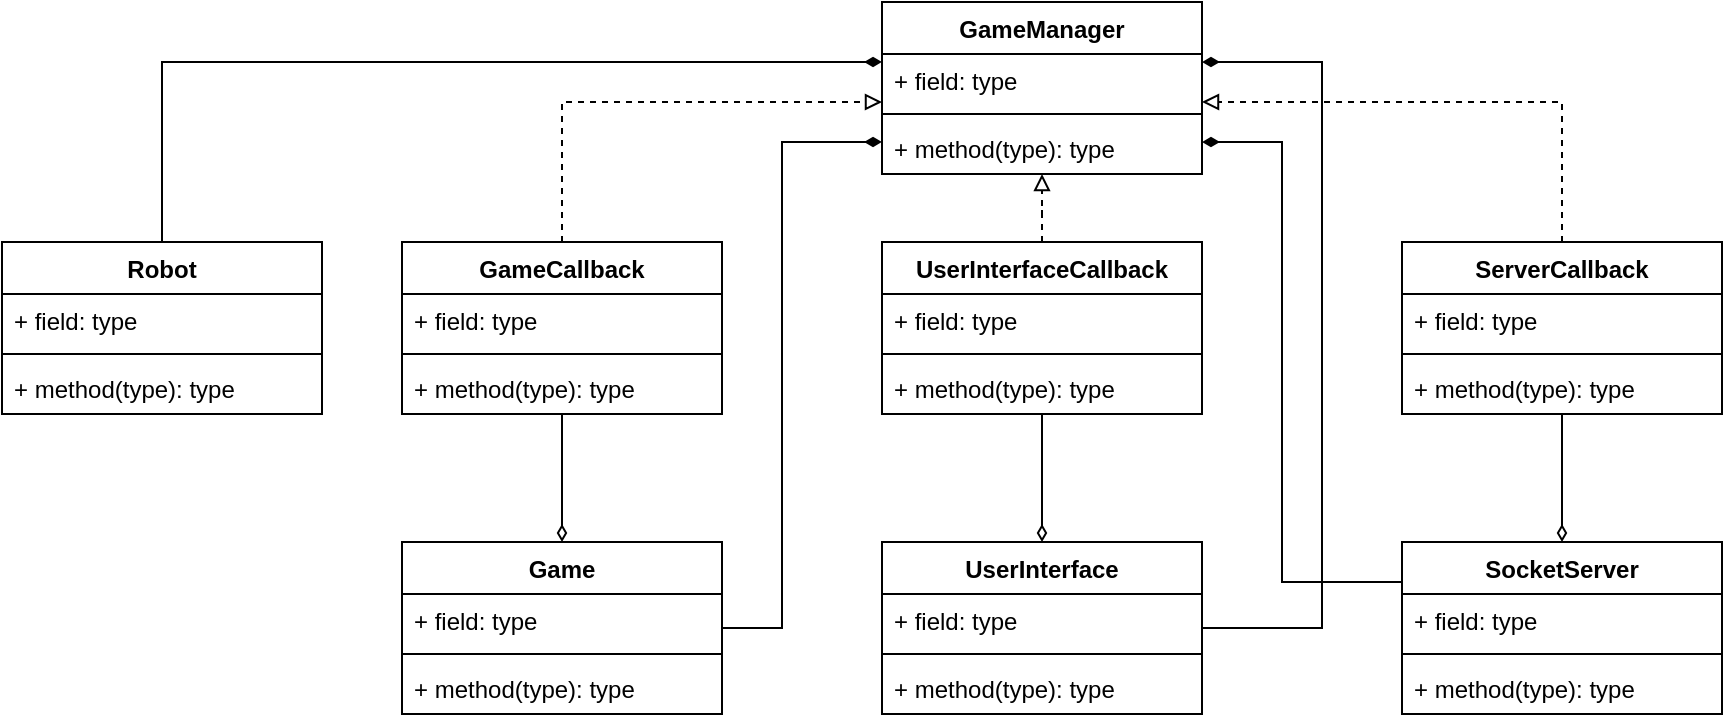 <mxfile version="20.6.2" type="device"><diagram id="QyFTilS8tVi8qRpaVIid" name="Page-1"><mxGraphModel dx="1936" dy="834" grid="1" gridSize="10" guides="1" tooltips="1" connect="1" arrows="1" fold="1" page="1" pageScale="1" pageWidth="850" pageHeight="1100" math="0" shadow="0"><root><mxCell id="0"/><mxCell id="1" parent="0"/><mxCell id="pMlOAScl0kFEHGphOnVf-44" style="edgeStyle=orthogonalEdgeStyle;rounded=0;orthogonalLoop=1;jettySize=auto;html=1;startArrow=diamondThin;startFill=1;endArrow=none;endFill=0;" edge="1" parent="1" source="pMlOAScl0kFEHGphOnVf-1" target="pMlOAScl0kFEHGphOnVf-40"><mxGeometry relative="1" as="geometry"><Array as="points"><mxPoint x="-10" y="220"/></Array></mxGeometry></mxCell><mxCell id="pMlOAScl0kFEHGphOnVf-1" value="GameManager" style="swimlane;fontStyle=1;align=center;verticalAlign=top;childLayout=stackLayout;horizontal=1;startSize=26;horizontalStack=0;resizeParent=1;resizeParentMax=0;resizeLast=0;collapsible=1;marginBottom=0;" vertex="1" parent="1"><mxGeometry x="350" y="190" width="160" height="86" as="geometry"/></mxCell><mxCell id="pMlOAScl0kFEHGphOnVf-2" value="+ field: type" style="text;strokeColor=none;fillColor=none;align=left;verticalAlign=top;spacingLeft=4;spacingRight=4;overflow=hidden;rotatable=0;points=[[0,0.5],[1,0.5]];portConstraint=eastwest;" vertex="1" parent="pMlOAScl0kFEHGphOnVf-1"><mxGeometry y="26" width="160" height="26" as="geometry"/></mxCell><mxCell id="pMlOAScl0kFEHGphOnVf-3" value="" style="line;strokeWidth=1;fillColor=none;align=left;verticalAlign=middle;spacingTop=-1;spacingLeft=3;spacingRight=3;rotatable=0;labelPosition=right;points=[];portConstraint=eastwest;strokeColor=inherit;" vertex="1" parent="pMlOAScl0kFEHGphOnVf-1"><mxGeometry y="52" width="160" height="8" as="geometry"/></mxCell><mxCell id="pMlOAScl0kFEHGphOnVf-4" value="+ method(type): type" style="text;strokeColor=none;fillColor=none;align=left;verticalAlign=top;spacingLeft=4;spacingRight=4;overflow=hidden;rotatable=0;points=[[0,0.5],[1,0.5]];portConstraint=eastwest;" vertex="1" parent="pMlOAScl0kFEHGphOnVf-1"><mxGeometry y="60" width="160" height="26" as="geometry"/></mxCell><mxCell id="pMlOAScl0kFEHGphOnVf-17" style="edgeStyle=orthogonalEdgeStyle;rounded=0;orthogonalLoop=1;jettySize=auto;html=1;dashed=1;endArrow=block;endFill=0;" edge="1" parent="1" source="pMlOAScl0kFEHGphOnVf-5" target="pMlOAScl0kFEHGphOnVf-1"><mxGeometry relative="1" as="geometry"><Array as="points"><mxPoint x="190" y="240"/></Array></mxGeometry></mxCell><mxCell id="pMlOAScl0kFEHGphOnVf-24" style="edgeStyle=orthogonalEdgeStyle;rounded=0;orthogonalLoop=1;jettySize=auto;html=1;endArrow=diamondThin;endFill=0;" edge="1" parent="1" source="pMlOAScl0kFEHGphOnVf-5" target="pMlOAScl0kFEHGphOnVf-20"><mxGeometry relative="1" as="geometry"/></mxCell><mxCell id="pMlOAScl0kFEHGphOnVf-5" value="GameCallback" style="swimlane;fontStyle=1;align=center;verticalAlign=top;childLayout=stackLayout;horizontal=1;startSize=26;horizontalStack=0;resizeParent=1;resizeParentMax=0;resizeLast=0;collapsible=1;marginBottom=0;" vertex="1" parent="1"><mxGeometry x="110" y="310" width="160" height="86" as="geometry"/></mxCell><mxCell id="pMlOAScl0kFEHGphOnVf-6" value="+ field: type" style="text;strokeColor=none;fillColor=none;align=left;verticalAlign=top;spacingLeft=4;spacingRight=4;overflow=hidden;rotatable=0;points=[[0,0.5],[1,0.5]];portConstraint=eastwest;" vertex="1" parent="pMlOAScl0kFEHGphOnVf-5"><mxGeometry y="26" width="160" height="26" as="geometry"/></mxCell><mxCell id="pMlOAScl0kFEHGphOnVf-7" value="" style="line;strokeWidth=1;fillColor=none;align=left;verticalAlign=middle;spacingTop=-1;spacingLeft=3;spacingRight=3;rotatable=0;labelPosition=right;points=[];portConstraint=eastwest;strokeColor=inherit;" vertex="1" parent="pMlOAScl0kFEHGphOnVf-5"><mxGeometry y="52" width="160" height="8" as="geometry"/></mxCell><mxCell id="pMlOAScl0kFEHGphOnVf-8" value="+ method(type): type" style="text;strokeColor=none;fillColor=none;align=left;verticalAlign=top;spacingLeft=4;spacingRight=4;overflow=hidden;rotatable=0;points=[[0,0.5],[1,0.5]];portConstraint=eastwest;" vertex="1" parent="pMlOAScl0kFEHGphOnVf-5"><mxGeometry y="60" width="160" height="26" as="geometry"/></mxCell><mxCell id="pMlOAScl0kFEHGphOnVf-18" style="edgeStyle=orthogonalEdgeStyle;rounded=0;orthogonalLoop=1;jettySize=auto;html=1;dashed=1;endArrow=block;endFill=0;" edge="1" parent="1" source="pMlOAScl0kFEHGphOnVf-9" target="pMlOAScl0kFEHGphOnVf-1"><mxGeometry relative="1" as="geometry"/></mxCell><mxCell id="pMlOAScl0kFEHGphOnVf-9" value="UserInterfaceCallback" style="swimlane;fontStyle=1;align=center;verticalAlign=top;childLayout=stackLayout;horizontal=1;startSize=26;horizontalStack=0;resizeParent=1;resizeParentMax=0;resizeLast=0;collapsible=1;marginBottom=0;" vertex="1" parent="1"><mxGeometry x="350" y="310" width="160" height="86" as="geometry"/></mxCell><mxCell id="pMlOAScl0kFEHGphOnVf-10" value="+ field: type" style="text;strokeColor=none;fillColor=none;align=left;verticalAlign=top;spacingLeft=4;spacingRight=4;overflow=hidden;rotatable=0;points=[[0,0.5],[1,0.5]];portConstraint=eastwest;" vertex="1" parent="pMlOAScl0kFEHGphOnVf-9"><mxGeometry y="26" width="160" height="26" as="geometry"/></mxCell><mxCell id="pMlOAScl0kFEHGphOnVf-11" value="" style="line;strokeWidth=1;fillColor=none;align=left;verticalAlign=middle;spacingTop=-1;spacingLeft=3;spacingRight=3;rotatable=0;labelPosition=right;points=[];portConstraint=eastwest;strokeColor=inherit;" vertex="1" parent="pMlOAScl0kFEHGphOnVf-9"><mxGeometry y="52" width="160" height="8" as="geometry"/></mxCell><mxCell id="pMlOAScl0kFEHGphOnVf-12" value="+ method(type): type" style="text;strokeColor=none;fillColor=none;align=left;verticalAlign=top;spacingLeft=4;spacingRight=4;overflow=hidden;rotatable=0;points=[[0,0.5],[1,0.5]];portConstraint=eastwest;" vertex="1" parent="pMlOAScl0kFEHGphOnVf-9"><mxGeometry y="60" width="160" height="26" as="geometry"/></mxCell><mxCell id="pMlOAScl0kFEHGphOnVf-19" style="edgeStyle=orthogonalEdgeStyle;rounded=0;orthogonalLoop=1;jettySize=auto;html=1;dashed=1;endArrow=block;endFill=0;" edge="1" parent="1" source="pMlOAScl0kFEHGphOnVf-13" target="pMlOAScl0kFEHGphOnVf-1"><mxGeometry relative="1" as="geometry"><Array as="points"><mxPoint x="690" y="240"/></Array></mxGeometry></mxCell><mxCell id="pMlOAScl0kFEHGphOnVf-13" value="ServerCallback" style="swimlane;fontStyle=1;align=center;verticalAlign=top;childLayout=stackLayout;horizontal=1;startSize=26;horizontalStack=0;resizeParent=1;resizeParentMax=0;resizeLast=0;collapsible=1;marginBottom=0;" vertex="1" parent="1"><mxGeometry x="610" y="310" width="160" height="86" as="geometry"/></mxCell><mxCell id="pMlOAScl0kFEHGphOnVf-14" value="+ field: type" style="text;strokeColor=none;fillColor=none;align=left;verticalAlign=top;spacingLeft=4;spacingRight=4;overflow=hidden;rotatable=0;points=[[0,0.5],[1,0.5]];portConstraint=eastwest;" vertex="1" parent="pMlOAScl0kFEHGphOnVf-13"><mxGeometry y="26" width="160" height="26" as="geometry"/></mxCell><mxCell id="pMlOAScl0kFEHGphOnVf-15" value="" style="line;strokeWidth=1;fillColor=none;align=left;verticalAlign=middle;spacingTop=-1;spacingLeft=3;spacingRight=3;rotatable=0;labelPosition=right;points=[];portConstraint=eastwest;strokeColor=inherit;" vertex="1" parent="pMlOAScl0kFEHGphOnVf-13"><mxGeometry y="52" width="160" height="8" as="geometry"/></mxCell><mxCell id="pMlOAScl0kFEHGphOnVf-16" value="+ method(type): type" style="text;strokeColor=none;fillColor=none;align=left;verticalAlign=top;spacingLeft=4;spacingRight=4;overflow=hidden;rotatable=0;points=[[0,0.5],[1,0.5]];portConstraint=eastwest;" vertex="1" parent="pMlOAScl0kFEHGphOnVf-13"><mxGeometry y="60" width="160" height="26" as="geometry"/></mxCell><mxCell id="pMlOAScl0kFEHGphOnVf-37" style="edgeStyle=orthogonalEdgeStyle;rounded=0;orthogonalLoop=1;jettySize=auto;html=1;startArrow=none;startFill=0;endArrow=diamondThin;endFill=1;" edge="1" parent="1" source="pMlOAScl0kFEHGphOnVf-20" target="pMlOAScl0kFEHGphOnVf-1"><mxGeometry relative="1" as="geometry"><Array as="points"><mxPoint x="300" y="503"/><mxPoint x="300" y="260"/></Array></mxGeometry></mxCell><mxCell id="pMlOAScl0kFEHGphOnVf-20" value="Game" style="swimlane;fontStyle=1;align=center;verticalAlign=top;childLayout=stackLayout;horizontal=1;startSize=26;horizontalStack=0;resizeParent=1;resizeParentMax=0;resizeLast=0;collapsible=1;marginBottom=0;" vertex="1" parent="1"><mxGeometry x="110" y="460" width="160" height="86" as="geometry"/></mxCell><mxCell id="pMlOAScl0kFEHGphOnVf-21" value="+ field: type" style="text;strokeColor=none;fillColor=none;align=left;verticalAlign=top;spacingLeft=4;spacingRight=4;overflow=hidden;rotatable=0;points=[[0,0.5],[1,0.5]];portConstraint=eastwest;" vertex="1" parent="pMlOAScl0kFEHGphOnVf-20"><mxGeometry y="26" width="160" height="26" as="geometry"/></mxCell><mxCell id="pMlOAScl0kFEHGphOnVf-22" value="" style="line;strokeWidth=1;fillColor=none;align=left;verticalAlign=middle;spacingTop=-1;spacingLeft=3;spacingRight=3;rotatable=0;labelPosition=right;points=[];portConstraint=eastwest;strokeColor=inherit;" vertex="1" parent="pMlOAScl0kFEHGphOnVf-20"><mxGeometry y="52" width="160" height="8" as="geometry"/></mxCell><mxCell id="pMlOAScl0kFEHGphOnVf-23" value="+ method(type): type" style="text;strokeColor=none;fillColor=none;align=left;verticalAlign=top;spacingLeft=4;spacingRight=4;overflow=hidden;rotatable=0;points=[[0,0.5],[1,0.5]];portConstraint=eastwest;" vertex="1" parent="pMlOAScl0kFEHGphOnVf-20"><mxGeometry y="60" width="160" height="26" as="geometry"/></mxCell><mxCell id="pMlOAScl0kFEHGphOnVf-34" style="edgeStyle=orthogonalEdgeStyle;rounded=0;orthogonalLoop=1;jettySize=auto;html=1;endArrow=none;endFill=0;startArrow=diamondThin;startFill=0;" edge="1" parent="1" source="pMlOAScl0kFEHGphOnVf-26" target="pMlOAScl0kFEHGphOnVf-9"><mxGeometry relative="1" as="geometry"/></mxCell><mxCell id="pMlOAScl0kFEHGphOnVf-38" style="edgeStyle=orthogonalEdgeStyle;rounded=0;orthogonalLoop=1;jettySize=auto;html=1;startArrow=none;startFill=0;endArrow=diamondThin;endFill=1;" edge="1" parent="1" source="pMlOAScl0kFEHGphOnVf-26" target="pMlOAScl0kFEHGphOnVf-1"><mxGeometry relative="1" as="geometry"><Array as="points"><mxPoint x="570" y="503"/><mxPoint x="570" y="220"/></Array></mxGeometry></mxCell><mxCell id="pMlOAScl0kFEHGphOnVf-26" value="UserInterface" style="swimlane;fontStyle=1;align=center;verticalAlign=top;childLayout=stackLayout;horizontal=1;startSize=26;horizontalStack=0;resizeParent=1;resizeParentMax=0;resizeLast=0;collapsible=1;marginBottom=0;" vertex="1" parent="1"><mxGeometry x="350" y="460" width="160" height="86" as="geometry"/></mxCell><mxCell id="pMlOAScl0kFEHGphOnVf-27" value="+ field: type" style="text;strokeColor=none;fillColor=none;align=left;verticalAlign=top;spacingLeft=4;spacingRight=4;overflow=hidden;rotatable=0;points=[[0,0.5],[1,0.5]];portConstraint=eastwest;" vertex="1" parent="pMlOAScl0kFEHGphOnVf-26"><mxGeometry y="26" width="160" height="26" as="geometry"/></mxCell><mxCell id="pMlOAScl0kFEHGphOnVf-28" value="" style="line;strokeWidth=1;fillColor=none;align=left;verticalAlign=middle;spacingTop=-1;spacingLeft=3;spacingRight=3;rotatable=0;labelPosition=right;points=[];portConstraint=eastwest;strokeColor=inherit;" vertex="1" parent="pMlOAScl0kFEHGphOnVf-26"><mxGeometry y="52" width="160" height="8" as="geometry"/></mxCell><mxCell id="pMlOAScl0kFEHGphOnVf-29" value="+ method(type): type" style="text;strokeColor=none;fillColor=none;align=left;verticalAlign=top;spacingLeft=4;spacingRight=4;overflow=hidden;rotatable=0;points=[[0,0.5],[1,0.5]];portConstraint=eastwest;" vertex="1" parent="pMlOAScl0kFEHGphOnVf-26"><mxGeometry y="60" width="160" height="26" as="geometry"/></mxCell><mxCell id="pMlOAScl0kFEHGphOnVf-36" style="edgeStyle=orthogonalEdgeStyle;rounded=0;orthogonalLoop=1;jettySize=auto;html=1;startArrow=diamondThin;startFill=0;endArrow=none;endFill=0;" edge="1" parent="1" source="pMlOAScl0kFEHGphOnVf-30" target="pMlOAScl0kFEHGphOnVf-13"><mxGeometry relative="1" as="geometry"/></mxCell><mxCell id="pMlOAScl0kFEHGphOnVf-39" style="edgeStyle=orthogonalEdgeStyle;rounded=0;orthogonalLoop=1;jettySize=auto;html=1;startArrow=none;startFill=0;endArrow=diamondThin;endFill=1;" edge="1" parent="1" source="pMlOAScl0kFEHGphOnVf-30" target="pMlOAScl0kFEHGphOnVf-1"><mxGeometry relative="1" as="geometry"><Array as="points"><mxPoint x="550" y="480"/><mxPoint x="550" y="260"/></Array></mxGeometry></mxCell><mxCell id="pMlOAScl0kFEHGphOnVf-30" value="SocketServer" style="swimlane;fontStyle=1;align=center;verticalAlign=top;childLayout=stackLayout;horizontal=1;startSize=26;horizontalStack=0;resizeParent=1;resizeParentMax=0;resizeLast=0;collapsible=1;marginBottom=0;" vertex="1" parent="1"><mxGeometry x="610" y="460" width="160" height="86" as="geometry"/></mxCell><mxCell id="pMlOAScl0kFEHGphOnVf-31" value="+ field: type" style="text;strokeColor=none;fillColor=none;align=left;verticalAlign=top;spacingLeft=4;spacingRight=4;overflow=hidden;rotatable=0;points=[[0,0.5],[1,0.5]];portConstraint=eastwest;" vertex="1" parent="pMlOAScl0kFEHGphOnVf-30"><mxGeometry y="26" width="160" height="26" as="geometry"/></mxCell><mxCell id="pMlOAScl0kFEHGphOnVf-32" value="" style="line;strokeWidth=1;fillColor=none;align=left;verticalAlign=middle;spacingTop=-1;spacingLeft=3;spacingRight=3;rotatable=0;labelPosition=right;points=[];portConstraint=eastwest;strokeColor=inherit;" vertex="1" parent="pMlOAScl0kFEHGphOnVf-30"><mxGeometry y="52" width="160" height="8" as="geometry"/></mxCell><mxCell id="pMlOAScl0kFEHGphOnVf-33" value="+ method(type): type" style="text;strokeColor=none;fillColor=none;align=left;verticalAlign=top;spacingLeft=4;spacingRight=4;overflow=hidden;rotatable=0;points=[[0,0.5],[1,0.5]];portConstraint=eastwest;" vertex="1" parent="pMlOAScl0kFEHGphOnVf-30"><mxGeometry y="60" width="160" height="26" as="geometry"/></mxCell><mxCell id="pMlOAScl0kFEHGphOnVf-40" value="Robot" style="swimlane;fontStyle=1;align=center;verticalAlign=top;childLayout=stackLayout;horizontal=1;startSize=26;horizontalStack=0;resizeParent=1;resizeParentMax=0;resizeLast=0;collapsible=1;marginBottom=0;" vertex="1" parent="1"><mxGeometry x="-90" y="310" width="160" height="86" as="geometry"/></mxCell><mxCell id="pMlOAScl0kFEHGphOnVf-41" value="+ field: type" style="text;strokeColor=none;fillColor=none;align=left;verticalAlign=top;spacingLeft=4;spacingRight=4;overflow=hidden;rotatable=0;points=[[0,0.5],[1,0.5]];portConstraint=eastwest;" vertex="1" parent="pMlOAScl0kFEHGphOnVf-40"><mxGeometry y="26" width="160" height="26" as="geometry"/></mxCell><mxCell id="pMlOAScl0kFEHGphOnVf-42" value="" style="line;strokeWidth=1;fillColor=none;align=left;verticalAlign=middle;spacingTop=-1;spacingLeft=3;spacingRight=3;rotatable=0;labelPosition=right;points=[];portConstraint=eastwest;strokeColor=inherit;" vertex="1" parent="pMlOAScl0kFEHGphOnVf-40"><mxGeometry y="52" width="160" height="8" as="geometry"/></mxCell><mxCell id="pMlOAScl0kFEHGphOnVf-43" value="+ method(type): type" style="text;strokeColor=none;fillColor=none;align=left;verticalAlign=top;spacingLeft=4;spacingRight=4;overflow=hidden;rotatable=0;points=[[0,0.5],[1,0.5]];portConstraint=eastwest;" vertex="1" parent="pMlOAScl0kFEHGphOnVf-40"><mxGeometry y="60" width="160" height="26" as="geometry"/></mxCell></root></mxGraphModel></diagram></mxfile>